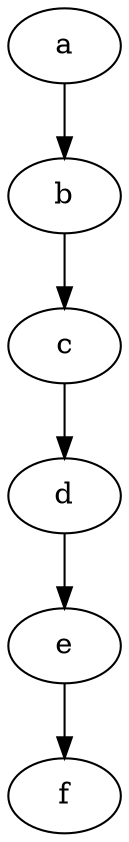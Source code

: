 digraph G {
    "a" [type=P, alive=n];
    "b" [type=B, alive=n];
    "c" [type=C, alive=n, finalizer=modern, resurrect="d"];
    "d" [type=C, alive=y];
    "e" [type=B, alive=y];
    "f" [type=P, alive=y];
    "a" -> "b";
    "b" -> "c";
    "c" -> "d";
    "d" -> "e";
    "e" -> "f";
}
